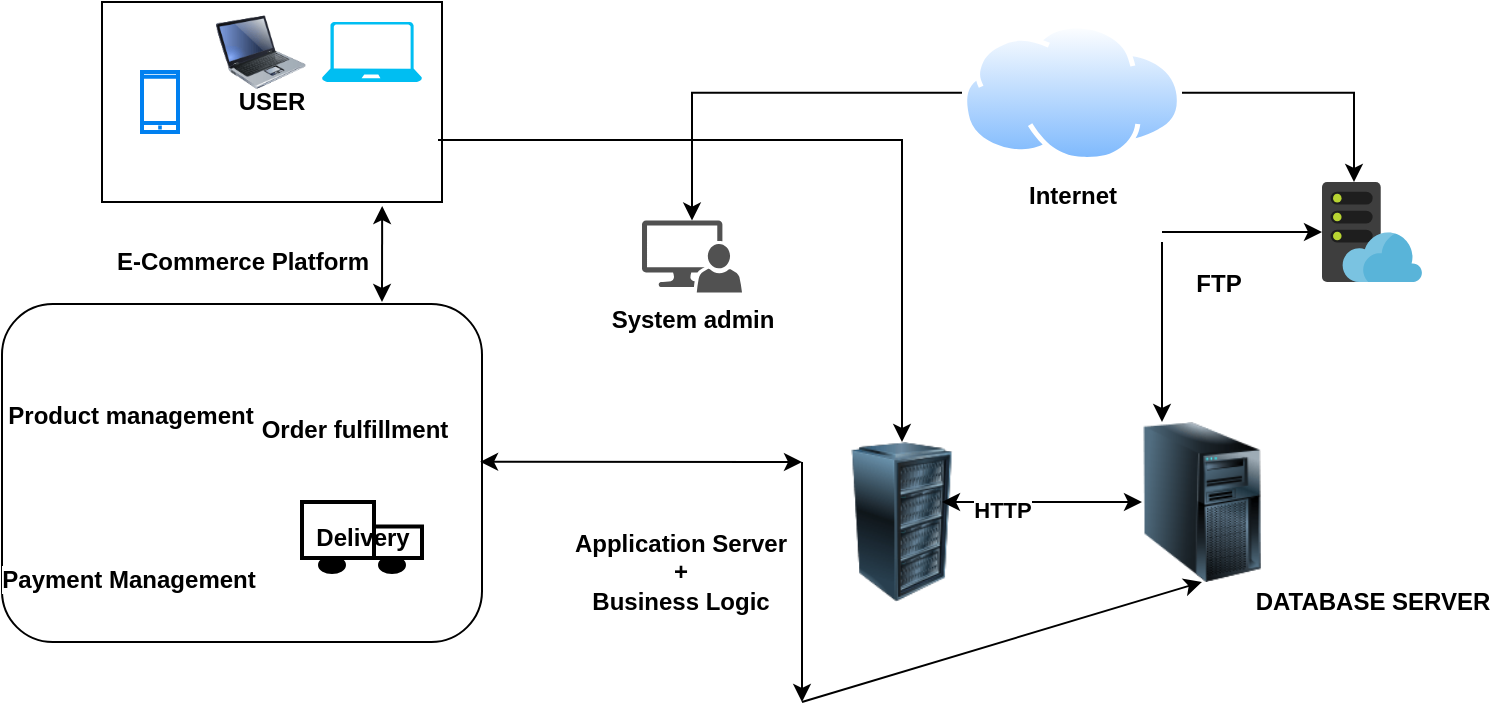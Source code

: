 <mxfile version="13.0.3" type="device"><diagram id="I97Fm7vrWRYTSNCBtkZK" name="Page-1"><mxGraphModel dx="868" dy="450" grid="1" gridSize="10" guides="1" tooltips="1" connect="1" arrows="1" fold="1" page="1" pageScale="1" pageWidth="850" pageHeight="1100" math="0" shadow="0"><root><mxCell id="0"/><mxCell id="1" parent="0"/><mxCell id="o0XPxfg9K43iIFdwlDL9-6" style="edgeStyle=orthogonalEdgeStyle;rounded=0;orthogonalLoop=1;jettySize=auto;html=1;entryX=0.32;entryY=0;entryDx=0;entryDy=0;entryPerimeter=0;" edge="1" parent="1" source="o0XPxfg9K43iIFdwlDL9-1" target="o0XPxfg9K43iIFdwlDL9-2"><mxGeometry relative="1" as="geometry"/></mxCell><mxCell id="o0XPxfg9K43iIFdwlDL9-7" style="edgeStyle=orthogonalEdgeStyle;rounded=0;orthogonalLoop=1;jettySize=auto;html=1;entryX=0.5;entryY=0;entryDx=0;entryDy=0;entryPerimeter=0;" edge="1" parent="1" source="o0XPxfg9K43iIFdwlDL9-1" target="o0XPxfg9K43iIFdwlDL9-5"><mxGeometry relative="1" as="geometry"/></mxCell><mxCell id="o0XPxfg9K43iIFdwlDL9-1" value="&lt;b&gt;Internet&lt;/b&gt;" style="aspect=fixed;perimeter=ellipsePerimeter;html=1;align=center;shadow=0;dashed=0;spacingTop=3;image;image=img/lib/active_directory/internet_cloud.svg;" vertex="1" parent="1"><mxGeometry x="490" y="20.7" width="110" height="69.3" as="geometry"/></mxCell><mxCell id="o0XPxfg9K43iIFdwlDL9-2" value="" style="aspect=fixed;html=1;points=[];align=center;image;fontSize=12;image=img/lib/mscae/WebHosting.svg;" vertex="1" parent="1"><mxGeometry x="670" y="100" width="50" height="50" as="geometry"/></mxCell><mxCell id="o0XPxfg9K43iIFdwlDL9-3" value="" style="image;html=1;labelBackgroundColor=#ffffff;image=img/lib/clip_art/computers/Server_Tower_128x128.png" vertex="1" parent="1"><mxGeometry x="570" y="220" width="80" height="80" as="geometry"/></mxCell><mxCell id="o0XPxfg9K43iIFdwlDL9-4" value="" style="image;html=1;labelBackgroundColor=#ffffff;image=img/lib/clip_art/computers/Server_Rack_128x128.png" vertex="1" parent="1"><mxGeometry x="420" y="230" width="80" height="80" as="geometry"/></mxCell><mxCell id="o0XPxfg9K43iIFdwlDL9-5" value="&lt;b&gt;System admin&lt;/b&gt;" style="pointerEvents=1;shadow=0;dashed=0;html=1;strokeColor=none;labelPosition=center;verticalLabelPosition=bottom;verticalAlign=top;align=center;fillColor=#515151;shape=mxgraph.mscae.system_center.admin_console" vertex="1" parent="1"><mxGeometry x="330" y="119.3" width="50" height="36" as="geometry"/></mxCell><mxCell id="o0XPxfg9K43iIFdwlDL9-8" value="" style="endArrow=classic;html=1;" edge="1" parent="1" target="o0XPxfg9K43iIFdwlDL9-2"><mxGeometry width="50" height="50" relative="1" as="geometry"><mxPoint x="590" y="125" as="sourcePoint"/><mxPoint x="450" y="210" as="targetPoint"/></mxGeometry></mxCell><mxCell id="o0XPxfg9K43iIFdwlDL9-9" value="" style="endArrow=classic;html=1;entryX=0.25;entryY=0;entryDx=0;entryDy=0;" edge="1" parent="1" target="o0XPxfg9K43iIFdwlDL9-3"><mxGeometry width="50" height="50" relative="1" as="geometry"><mxPoint x="590" y="130" as="sourcePoint"/><mxPoint x="450" y="210" as="targetPoint"/></mxGeometry></mxCell><mxCell id="o0XPxfg9K43iIFdwlDL9-10" value="&lt;b&gt;FTP&lt;/b&gt;" style="text;html=1;align=center;verticalAlign=middle;resizable=0;points=[];autosize=1;" vertex="1" parent="1"><mxGeometry x="598" y="141" width="40" height="20" as="geometry"/></mxCell><mxCell id="o0XPxfg9K43iIFdwlDL9-11" value="" style="endArrow=classic;startArrow=classic;html=1;" edge="1" parent="1"><mxGeometry width="50" height="50" relative="1" as="geometry"><mxPoint x="480" y="260" as="sourcePoint"/><mxPoint x="580" y="260" as="targetPoint"/></mxGeometry></mxCell><mxCell id="o0XPxfg9K43iIFdwlDL9-12" value="&lt;b&gt;HTTP&lt;/b&gt;" style="edgeLabel;html=1;align=center;verticalAlign=middle;resizable=0;points=[];" vertex="1" connectable="0" parent="o0XPxfg9K43iIFdwlDL9-11"><mxGeometry x="-0.4" y="-4" relative="1" as="geometry"><mxPoint as="offset"/></mxGeometry></mxCell><mxCell id="o0XPxfg9K43iIFdwlDL9-13" value="" style="shape=image;html=1;verticalAlign=top;verticalLabelPosition=bottom;labelBackgroundColor=#ffffff;imageAspect=0;aspect=fixed;image=https://cdn3.iconfinder.com/data/icons/eco-flat-2/512/world_eco_leaves-128.png" vertex="1" parent="1"><mxGeometry x="425" y="270" width="50" height="50" as="geometry"/></mxCell><mxCell id="o0XPxfg9K43iIFdwlDL9-14" value="&lt;b&gt;Application Server&lt;br&gt;+&lt;br&gt;Business Logic&lt;br&gt;&lt;/b&gt;" style="text;html=1;align=center;verticalAlign=middle;resizable=0;points=[];autosize=1;" vertex="1" parent="1"><mxGeometry x="280" y="270" width="138" height="50" as="geometry"/></mxCell><mxCell id="o0XPxfg9K43iIFdwlDL9-16" value="&lt;b&gt;USER&lt;/b&gt;" style="rounded=0;whiteSpace=wrap;html=1;" vertex="1" parent="1"><mxGeometry x="60" y="10" width="170" height="100" as="geometry"/></mxCell><mxCell id="o0XPxfg9K43iIFdwlDL9-17" value="" style="html=1;verticalLabelPosition=bottom;align=center;labelBackgroundColor=#ffffff;verticalAlign=top;strokeWidth=2;strokeColor=#0080F0;shadow=0;dashed=0;shape=mxgraph.ios7.icons.smartphone;" vertex="1" parent="1"><mxGeometry x="80" y="45" width="18" height="30" as="geometry"/></mxCell><mxCell id="o0XPxfg9K43iIFdwlDL9-18" value="" style="verticalLabelPosition=bottom;html=1;verticalAlign=top;align=center;strokeColor=none;fillColor=#00BEF2;shape=mxgraph.azure.laptop;pointerEvents=1;" vertex="1" parent="1"><mxGeometry x="170" y="20" width="50" height="30" as="geometry"/></mxCell><mxCell id="o0XPxfg9K43iIFdwlDL9-19" value="" style="image;html=1;labelBackgroundColor=#ffffff;image=img/lib/clip_art/computers/Laptop_128x128.png" vertex="1" parent="1"><mxGeometry x="117" y="10" width="45" height="50" as="geometry"/></mxCell><mxCell id="o0XPxfg9K43iIFdwlDL9-21" style="edgeStyle=orthogonalEdgeStyle;rounded=0;orthogonalLoop=1;jettySize=auto;html=1;" edge="1" parent="1" source="o0XPxfg9K43iIFdwlDL9-20" target="o0XPxfg9K43iIFdwlDL9-4"><mxGeometry relative="1" as="geometry"/></mxCell><mxCell id="o0XPxfg9K43iIFdwlDL9-20" value="" style="shape=image;html=1;verticalAlign=top;verticalLabelPosition=bottom;labelBackgroundColor=#ffffff;imageAspect=0;aspect=fixed;image=https://cdn4.iconfinder.com/data/icons/miu/24/device-smartphones-iphones-horizontal-glyph-128.png" vertex="1" parent="1"><mxGeometry x="190" y="60" width="38" height="38" as="geometry"/></mxCell><mxCell id="o0XPxfg9K43iIFdwlDL9-22" value="&lt;b&gt;E-Commerce Platform&lt;/b&gt;" style="text;html=1;align=center;verticalAlign=middle;resizable=0;points=[];autosize=1;" vertex="1" parent="1"><mxGeometry x="60" y="130" width="140" height="20" as="geometry"/></mxCell><mxCell id="o0XPxfg9K43iIFdwlDL9-23" value="" style="shape=image;html=1;verticalAlign=top;verticalLabelPosition=bottom;labelBackgroundColor=#ffffff;imageAspect=0;aspect=fixed;image=https://cdn3.iconfinder.com/data/icons/geosm-e-commerce/48/barcode-128.png" vertex="1" parent="1"><mxGeometry x="50" y="170" width="40" height="40" as="geometry"/></mxCell><mxCell id="o0XPxfg9K43iIFdwlDL9-26" value="" style="rounded=1;whiteSpace=wrap;html=1;" vertex="1" parent="1"><mxGeometry x="10" y="161" width="240" height="169" as="geometry"/></mxCell><mxCell id="o0XPxfg9K43iIFdwlDL9-27" value="&lt;b&gt;Product management&lt;/b&gt;" style="shape=image;html=1;verticalAlign=top;verticalLabelPosition=bottom;labelBackgroundColor=#ffffff;imageAspect=0;aspect=fixed;image=https://cdn3.iconfinder.com/data/icons/geosm-e-commerce/48/barcode-128.png" vertex="1" parent="1"><mxGeometry x="50" y="155.3" width="48" height="48" as="geometry"/></mxCell><mxCell id="o0XPxfg9K43iIFdwlDL9-28" value="&lt;b&gt;Order&amp;nbsp;fulfillment&lt;/b&gt;" style="shape=image;html=1;verticalAlign=top;verticalLabelPosition=bottom;labelBackgroundColor=#ffffff;imageAspect=0;aspect=fixed;image=https://cdn0.iconfinder.com/data/icons/work-from-home-17/512/FoodDelivery-food-delivery-meal-order-128.png" vertex="1" parent="1"><mxGeometry x="162" y="162" width="48" height="48" as="geometry"/></mxCell><mxCell id="o0XPxfg9K43iIFdwlDL9-29" value="&lt;b&gt;Payment Management&lt;/b&gt;" style="shape=image;html=1;verticalAlign=top;verticalLabelPosition=bottom;labelBackgroundColor=#ffffff;imageAspect=0;aspect=fixed;image=https://cdn4.iconfinder.com/data/icons/payment-method/160/payment_method_paypal-128.png" vertex="1" parent="1"><mxGeometry x="48" y="235" width="50" height="50" as="geometry"/></mxCell><mxCell id="o0XPxfg9K43iIFdwlDL9-30" value="&lt;b&gt;Delivery&lt;/b&gt;" style="strokeWidth=2;html=1;shape=mxgraph.lean_mapping.truck_shipment;" vertex="1" parent="1"><mxGeometry x="160" y="260" width="60" height="35" as="geometry"/></mxCell><mxCell id="o0XPxfg9K43iIFdwlDL9-40" value="&lt;b&gt;DATABASE SERVER&lt;/b&gt;" style="text;html=1;align=center;verticalAlign=middle;resizable=0;points=[];autosize=1;" vertex="1" parent="1"><mxGeometry x="630" y="300" width="130" height="20" as="geometry"/></mxCell><mxCell id="o0XPxfg9K43iIFdwlDL9-42" value="" style="endArrow=classic;startArrow=classic;html=1;entryX=0.824;entryY=1.02;entryDx=0;entryDy=0;entryPerimeter=0;" edge="1" parent="1" target="o0XPxfg9K43iIFdwlDL9-16"><mxGeometry width="50" height="50" relative="1" as="geometry"><mxPoint x="200" y="160" as="sourcePoint"/><mxPoint x="200" y="120" as="targetPoint"/></mxGeometry></mxCell><mxCell id="o0XPxfg9K43iIFdwlDL9-43" value="" style="endArrow=classic;startArrow=classic;html=1;exitX=0.996;exitY=0.467;exitDx=0;exitDy=0;exitPerimeter=0;" edge="1" parent="1" source="o0XPxfg9K43iIFdwlDL9-26"><mxGeometry width="50" height="50" relative="1" as="geometry"><mxPoint x="250" y="270" as="sourcePoint"/><mxPoint x="410" y="240" as="targetPoint"/></mxGeometry></mxCell><mxCell id="o0XPxfg9K43iIFdwlDL9-46" value="" style="endArrow=classic;html=1;" edge="1" parent="1"><mxGeometry width="50" height="50" relative="1" as="geometry"><mxPoint x="410" y="240" as="sourcePoint"/><mxPoint x="410" y="360" as="targetPoint"/></mxGeometry></mxCell><mxCell id="o0XPxfg9K43iIFdwlDL9-47" value="" style="endArrow=classic;html=1;entryX=0.5;entryY=1;entryDx=0;entryDy=0;" edge="1" parent="1" target="o0XPxfg9K43iIFdwlDL9-3"><mxGeometry width="50" height="50" relative="1" as="geometry"><mxPoint x="410" y="360" as="sourcePoint"/><mxPoint x="270" y="320" as="targetPoint"/></mxGeometry></mxCell></root></mxGraphModel></diagram></mxfile>
